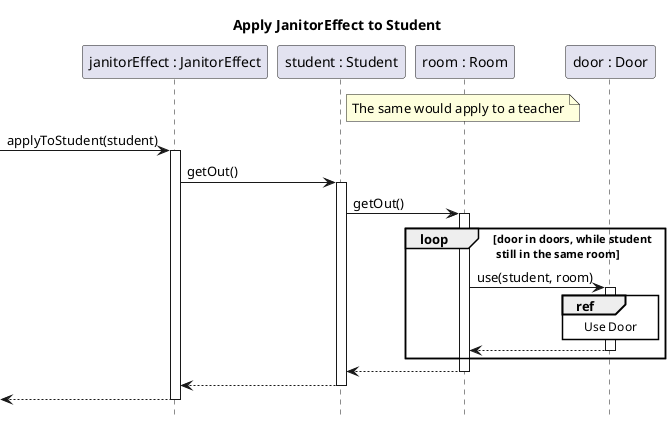 @startuml effect-janitor-apply-student
title Apply JanitorEffect to Student
hide footbox
skinparam SequenceReferenceBackgroundColor white

participant "janitorEffect : JanitorEffect" as janitorEffect
participant "student : Student" as student
participant "room : Room" as room
participant "door : Door" as door

note right of student
    The same would apply to a teacher
end note

 -> janitorEffect ++ : applyToStudent(student)
        janitorEffect -> student ++ : getOut()
        student -> room ++ : getOut()
            loop door in doors, while student \n still in the same room
                room -> door ++ : use(student, room)
                ref over door : Use Door
                return
            end
        return
        return
    return
@enduml